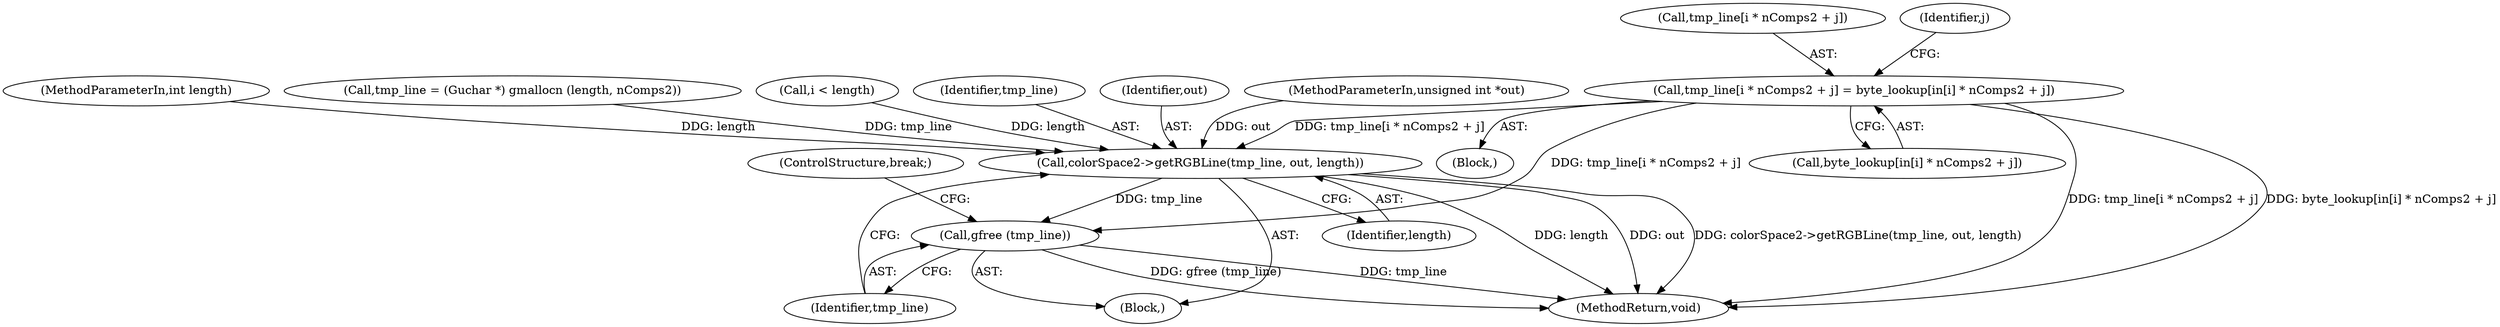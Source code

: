 digraph "0_poppler_7b2d314a61fd0e12f47c62996cb49ec0d1ba747a_7@array" {
"1000141" [label="(Call,tmp_line[i * nComps2 + j] = byte_lookup[in[i] * nComps2 + j])"];
"1000158" [label="(Call,colorSpace2->getRGBLine(tmp_line, out, length))"];
"1000162" [label="(Call,gfree (tmp_line))"];
"1000164" [label="(ControlStructure,break;)"];
"1000158" [label="(Call,colorSpace2->getRGBLine(tmp_line, out, length))"];
"1000102" [label="(MethodParameterIn,unsigned int *out)"];
"1000103" [label="(MethodParameterIn,int length)"];
"1000161" [label="(Identifier,length)"];
"1000149" [label="(Call,byte_lookup[in[i] * nComps2 + j])"];
"1000114" [label="(Call,tmp_line = (Guchar *) gmallocn (length, nComps2))"];
"1000111" [label="(Block,)"];
"1000125" [label="(Call,i < length)"];
"1000159" [label="(Identifier,tmp_line)"];
"1000142" [label="(Call,tmp_line[i * nComps2 + j])"];
"1000162" [label="(Call,gfree (tmp_line))"];
"1000139" [label="(Identifier,j)"];
"1000206" [label="(MethodReturn,void)"];
"1000163" [label="(Identifier,tmp_line)"];
"1000160" [label="(Identifier,out)"];
"1000141" [label="(Call,tmp_line[i * nComps2 + j] = byte_lookup[in[i] * nComps2 + j])"];
"1000140" [label="(Block,)"];
"1000141" -> "1000140"  [label="AST: "];
"1000141" -> "1000149"  [label="CFG: "];
"1000142" -> "1000141"  [label="AST: "];
"1000149" -> "1000141"  [label="AST: "];
"1000139" -> "1000141"  [label="CFG: "];
"1000141" -> "1000206"  [label="DDG: tmp_line[i * nComps2 + j]"];
"1000141" -> "1000206"  [label="DDG: byte_lookup[in[i] * nComps2 + j]"];
"1000141" -> "1000158"  [label="DDG: tmp_line[i * nComps2 + j]"];
"1000141" -> "1000162"  [label="DDG: tmp_line[i * nComps2 + j]"];
"1000158" -> "1000111"  [label="AST: "];
"1000158" -> "1000161"  [label="CFG: "];
"1000159" -> "1000158"  [label="AST: "];
"1000160" -> "1000158"  [label="AST: "];
"1000161" -> "1000158"  [label="AST: "];
"1000163" -> "1000158"  [label="CFG: "];
"1000158" -> "1000206"  [label="DDG: out"];
"1000158" -> "1000206"  [label="DDG: colorSpace2->getRGBLine(tmp_line, out, length)"];
"1000158" -> "1000206"  [label="DDG: length"];
"1000114" -> "1000158"  [label="DDG: tmp_line"];
"1000102" -> "1000158"  [label="DDG: out"];
"1000125" -> "1000158"  [label="DDG: length"];
"1000103" -> "1000158"  [label="DDG: length"];
"1000158" -> "1000162"  [label="DDG: tmp_line"];
"1000162" -> "1000111"  [label="AST: "];
"1000162" -> "1000163"  [label="CFG: "];
"1000163" -> "1000162"  [label="AST: "];
"1000164" -> "1000162"  [label="CFG: "];
"1000162" -> "1000206"  [label="DDG: tmp_line"];
"1000162" -> "1000206"  [label="DDG: gfree (tmp_line)"];
}
